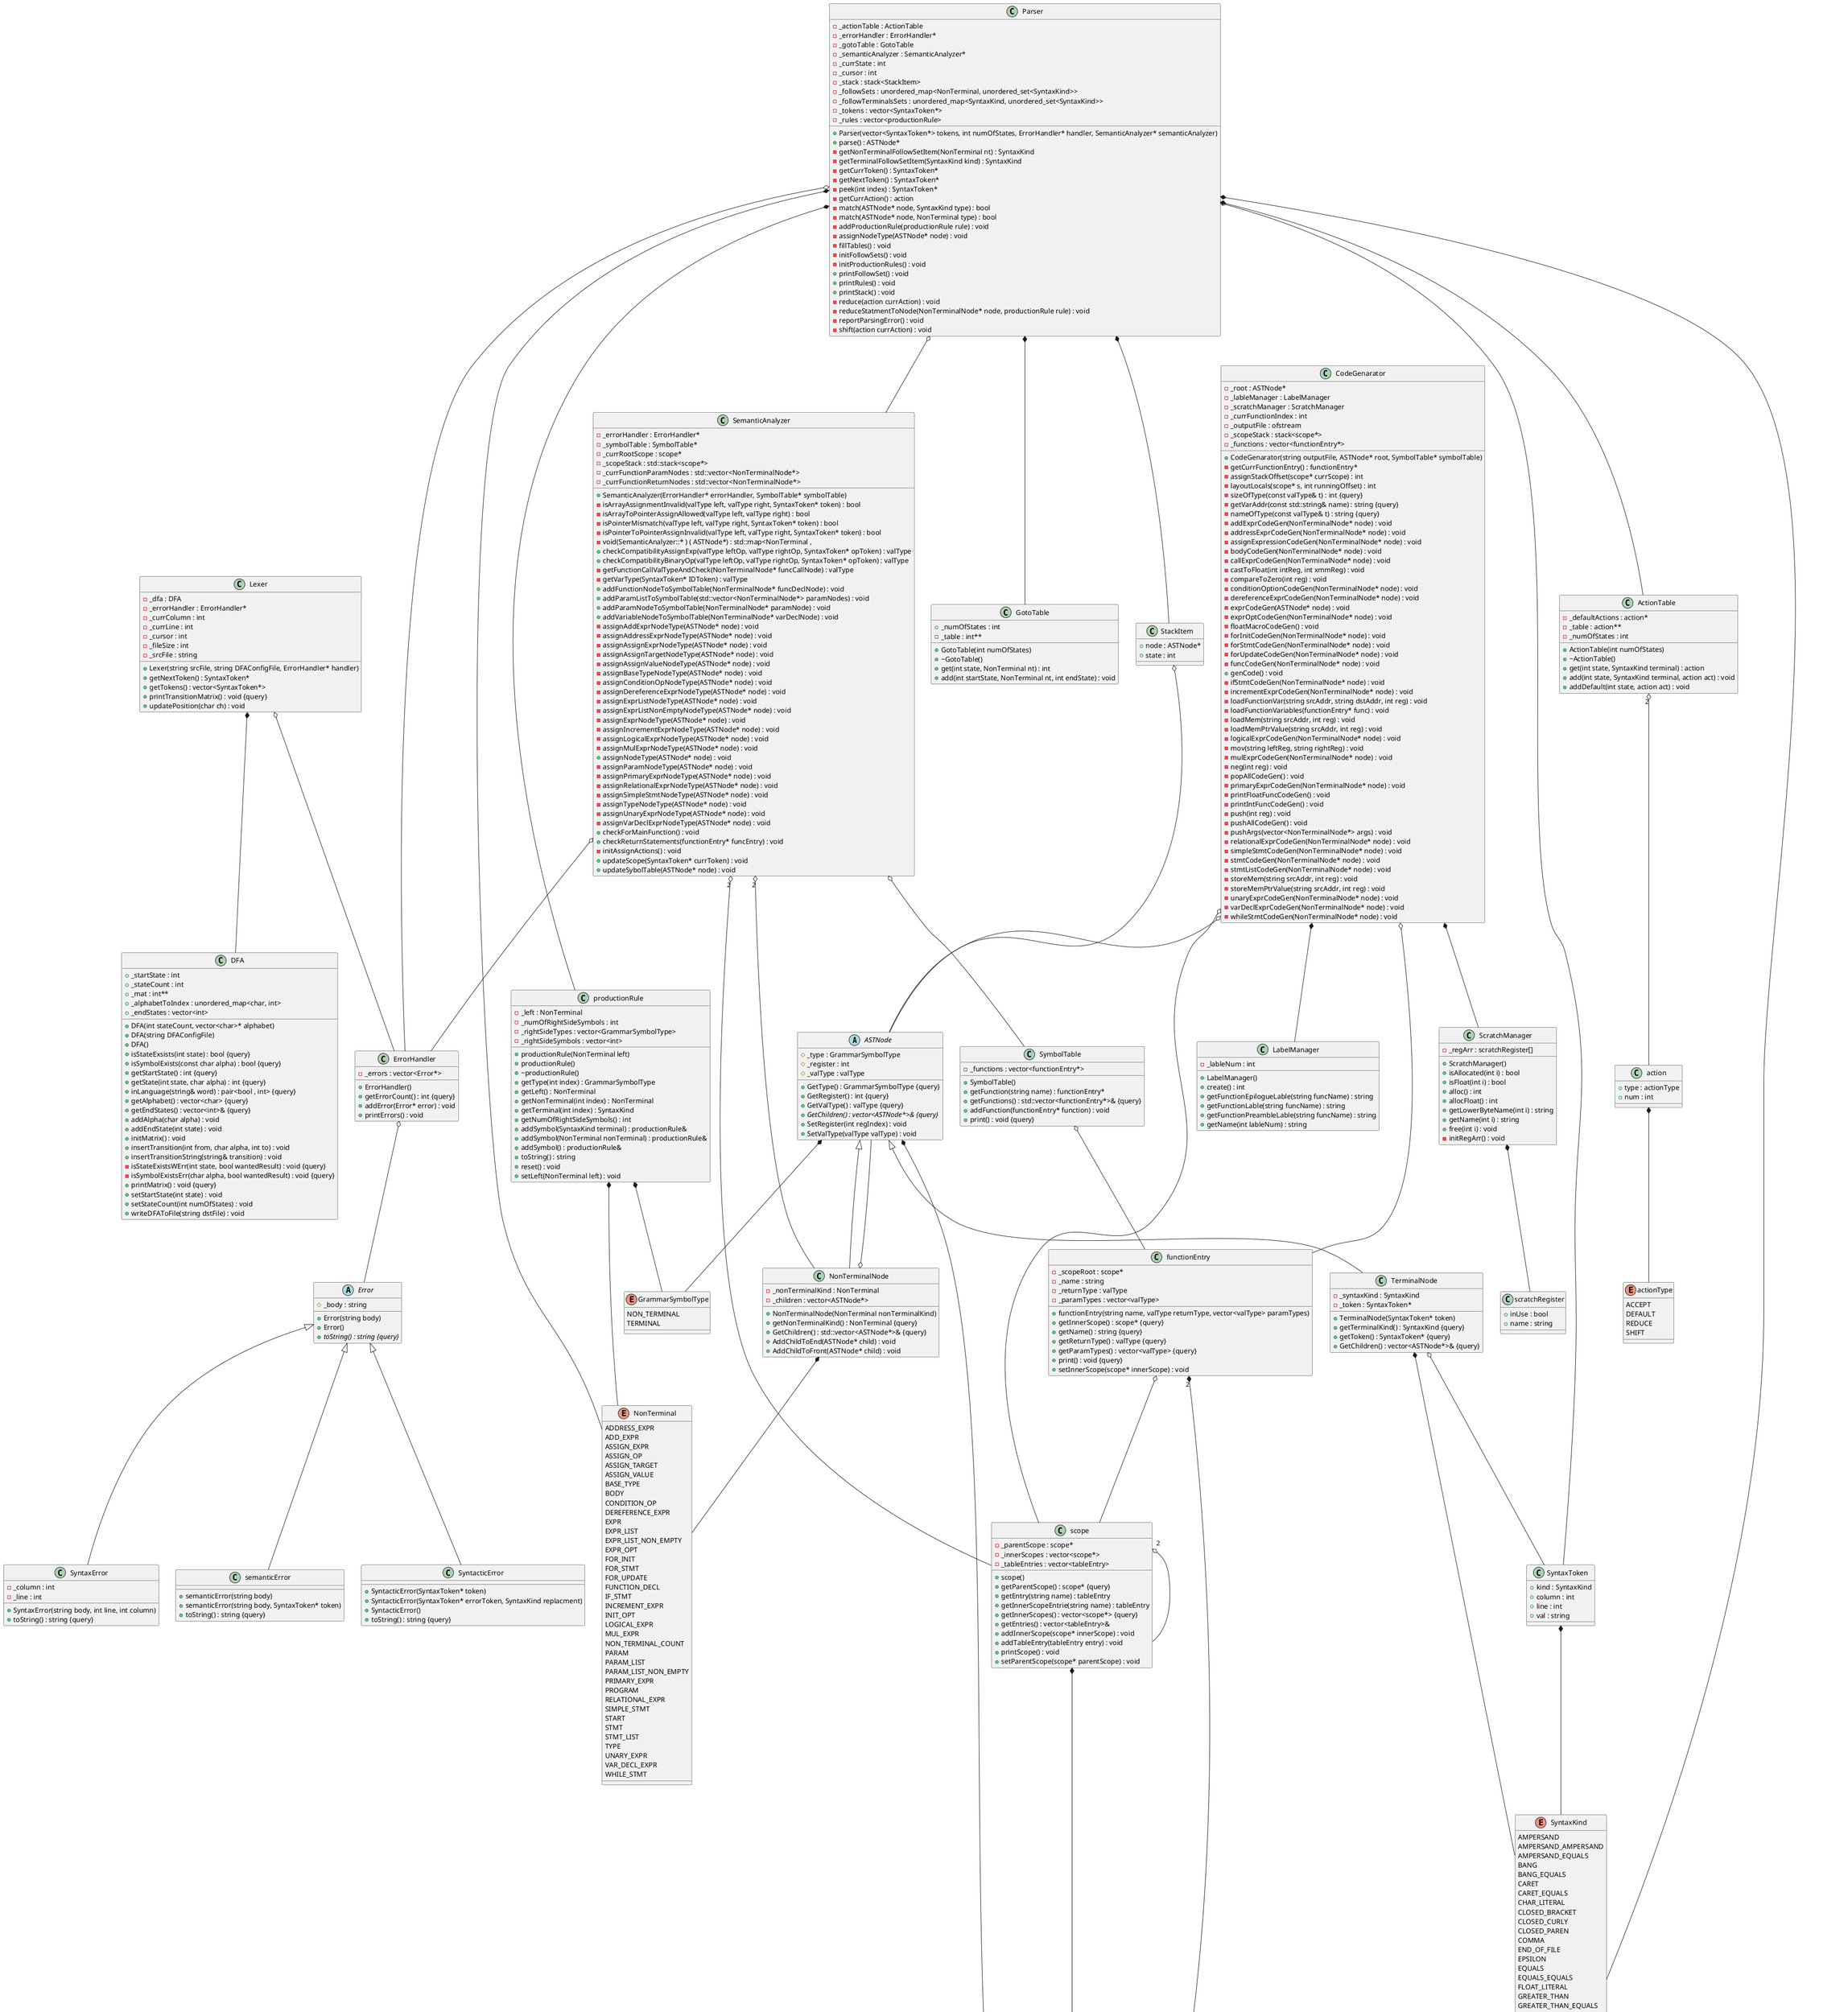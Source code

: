 @startuml





/' Objects '/

abstract class ASTNode {
	+GetType() : GrammarSymbolType {query}
	#_type : GrammarSymbolType
	+GetRegister() : int {query}
	#_register : int
	+GetValType() : valType {query}
	#_valType : valType
	+{abstract} GetChildren() : vector<ASTNode*>& {query}
	+SetRegister(int regIndex) : void
	+SetValType(valType valType) : void
}


class ActionTable {
	+ActionTable(int numOfStates)
	+~ActionTable()
	+get(int state, SyntaxKind terminal) : action
	-_defaultActions : action*
	-_table : action**
	-_numOfStates : int
	+add(int state, SyntaxKind terminal, action act) : void
	+addDefault(int state, action act) : void
}


class CodeGenarator {
	+CodeGenarator(string outputFile, ASTNode* root, SymbolTable* symbolTable)
	-_root : ASTNode*
	-_lableManager : LabelManager
	-_scratchManager : ScratchManager
	-getCurrFunctionEntry() : functionEntry*
	-_currFunctionIndex : int
	-assignStackOffset(scope* currScope) : int
	-layoutLocals(scope* s, int runningOffset) : int
	-sizeOfType(const valType& t) : int {query}
	-_outputFile : ofstream
	-_scopeStack : stack<scope*>
	-getVarAddr(const std::string& name) : string {query}
	-nameOfType(const valType& t) : string {query}
	-_functions : vector<functionEntry*>
	-addExprCodeGen(NonTerminalNode* node) : void
	-addressExprCodeGen(NonTerminalNode* node) : void
	-assignExpressionCodeGen(NonTerminalNode* node) : void
	-bodyCodeGen(NonTerminalNode* node) : void
	-callExprCodeGen(NonTerminalNode* node) : void
	-castToFloat(int intReg, int xmmReg) : void
	-compareToZero(int reg) : void
	-conditionOptionCodeGen(NonTerminalNode* node) : void
	-dereferenceExprCodeGen(NonTerminalNode* node) : void
	-exprCodeGen(ASTNode* node) : void
	-exprOptCodeGen(NonTerminalNode* node) : void
	-floatMacroCodeGen() : void
	-forInitCodeGen(NonTerminalNode* node) : void
	-forStmtCodeGen(NonTerminalNode* node) : void
	-forUpdateCodeGen(NonTerminalNode* node) : void
	-funcCodeGen(NonTerminalNode* node) : void
	+genCode() : void
	-ifStmtCodeGen(NonTerminalNode* node) : void
	-incrementExprCodeGen(NonTerminalNode* node) : void
	-loadFunctionVar(string srcAddr, string dstAddr, int reg) : void
	-loadFunctionVariables(functionEntry* func) : void
	-loadMem(string srcAddr, int reg) : void
	-loadMemPtrValue(string srcAddr, int reg) : void
	-logicalExprCodeGen(NonTerminalNode* node) : void
	-mov(string leftReg, string rightReg) : void
	-mulExprCodeGen(NonTerminalNode* node) : void
	-neg(int reg) : void
	-popAllCodeGen() : void
	-primaryExprCodeGen(NonTerminalNode* node) : void
	-printFloatFuncCodeGen() : void
	-printIntFuncCodeGen() : void
	-push(int reg) : void
	-pushAllCodeGen() : void
	-pushArgs(vector<NonTerminalNode*> args) : void
	-relationalExprCodeGen(NonTerminalNode* node) : void
	-simpleStmtCodeGen(NonTerminalNode* node) : void
	-stmtCodeGen(NonTerminalNode* node) : void
	-stmtListCodeGen(NonTerminalNode* node) : void
	-storeMem(string srcAddr, int reg) : void
	-storeMemPtrValue(string srcAddr, int reg) : void
	-unaryExprCodeGen(NonTerminalNode* node) : void
	-varDeclExprCodeGen(NonTerminalNode* node) : void
	-whileStmtCodeGen(NonTerminalNode* node) : void
}


class DFA {
	+DFA(int stateCount, vector<char>* alphabet)
	+DFA(string DFAConfigFile)
	+DFA()
	+isStateExsists(int state) : bool {query}
	+isSymbolExists(const char alpha) : bool {query}
	+_startState : int
	+_stateCount : int
	+getStartState() : int {query}
	+getState(int state, char alpha) : int {query}
	+_mat : int**
	+inLanguage(string& word) : pair<bool , int> {query}
	+_alphabetToIndex : unordered_map<char, int>
	+getAlphabet() : vector<char> {query}
	+_endStates : vector<int>
	+getEndStates() : vector<int>& {query}
	+addAlpha(char alpha) : void
	+addEndState(int state) : void
	+initMatrix() : void
	+insertTransition(int from, char alpha, int to) : void
	+insertTransitionString(string& transition) : void
	-isStateExistsWErr(int state, bool wantedResult) : void {query}
	-isSymbolExistsErr(char alpha, bool wantedResult) : void {query}
	+printMatrix() : void {query}
	+setStartState(int state) : void
	+setStateCount(int numOfStates) : void
	+writeDFAToFile(string dstFile) : void
}


abstract class Error {
	+Error(string body)
	+Error()
	#_body : string
	+{abstract} toString() : string {query}
}


class ErrorHandler {
	+ErrorHandler()
	+getErrorCount() : int {query}
	-_errors : vector<Error*>
	+addError(Error* error) : void
	+printErrors() : void
}


class GotoTable {
	+GotoTable(int numOfStates)
	+~GotoTable()
	+_numOfStates : int
	+get(int state, NonTerminal nt) : int
	-_table : int**
	+add(int startState, NonTerminal nt, int endState) : void
}


class LabelManager {
	+LabelManager()
	-_lableNum : int
	+create() : int
	+getFunctionEpilogueLable(string funcName) : string
	+getFunctionLable(string funcName) : string
	+getFunctionPreambleLable(string funcName) : string
	+getName(int lableNum) : string
}


class Lexer {
	+Lexer(string srcFile, string DFAConfigFile, ErrorHandler* handler)
	-_dfa : DFA
	-_errorHandler : ErrorHandler*
	+getNextToken() : SyntaxToken*
	-_currColumn : int
	-_currLine : int
	-_cursor : int
	-_fileSize : int
	-_srcFile : string
	+getTokens() : vector<SyntaxToken*>
	+printTransitionMatrix() : void {query}
	+updatePosition(char ch) : void
}


class NonTerminalNode {
	+NonTerminalNode(NonTerminal nonTerminalKind)
	-_nonTerminalKind : NonTerminal
	+getNonTerminalKind() : NonTerminal {query}
	+GetChildren() : std::vector<ASTNode*>& {query}
	-_children : vector<ASTNode*>
	+AddChildToEnd(ASTNode* child) : void
	+AddChildToFront(ASTNode* child) : void
}


class Parser {
	+Parser(vector<SyntaxToken*> tokens, int numOfStates, ErrorHandler* handler, SemanticAnalyzer* semanticAnalyzer)
	+parse() : ASTNode*
	-_actionTable : ActionTable
	-_errorHandler : ErrorHandler*
	-_gotoTable : GotoTable
	-_semanticAnalyzer : SemanticAnalyzer*
	-getNonTerminalFollowSetItem(NonTerminal nt) : SyntaxKind
	-getTerminalFollowSetItem(SyntaxKind kind) : SyntaxKind
	-getCurrToken() : SyntaxToken*
	-getNextToken() : SyntaxToken*
	-peek(int index) : SyntaxToken*
	-getCurrAction() : action
	-match(ASTNode* node, SyntaxKind type) : bool
	-match(ASTNode* node, NonTerminal type) : bool
	-_currState : int
	-_cursor : int
	-_stack : stack<StackItem>
	-_followSets : unordered_map<NonTerminal, unordered_set<SyntaxKind>>
	-_followTerminalsSets : unordered_map<SyntaxKind, unordered_set<SyntaxKind>>
	-_tokens : vector<SyntaxToken*>
	-_rules : vector<productionRule>
	-addProductionRule(productionRule rule) : void
	-assignNodeType(ASTNode* node) : void
	-fillTables() : void
	-initFollowSets() : void
	-initProductionRules() : void
	+printFollowSet() : void
	+printRules() : void
	+printStack() : void
	-reduce(action currAction) : void
	-reduceStatmentToNode(NonTerminalNode* node, productionRule rule) : void
	-reportParsingError() : void
	-shift(action currAction) : void
}


class ScratchManager {
	+ScratchManager()
	+isAllocated(int i) : bool
	+isFloat(int i) : bool
	+alloc() : int
	+allocFloat() : int
	-_regArr : scratchRegister[]
	+getLowerByteName(int i) : string
	+getName(int i) : string
	+free(int i) : void
	-initRegArr() : void
}


class SemanticAnalyzer {
	+SemanticAnalyzer(ErrorHandler* errorHandler, SymbolTable* symbolTable)
	-_errorHandler : ErrorHandler*
	-_symbolTable : SymbolTable*
	-isArrayAssignmentInvalid(valType left, valType right, SyntaxToken* token) : bool
	-isArrayToPointerAssignAllowed(valType left, valType right) : bool
	-isPointerMismatch(valType left, valType right, SyntaxToken* token) : bool
	-isPointerToPointerAssignInvalid(valType left, valType right, SyntaxToken* token) : bool
	-_currRootScope : scope*
	-void(SemanticAnalyzer::* ) ( ASTNode*) : std::map<NonTerminal ,
	-_scopeStack : std::stack<scope*>
	-_currFunctionParamNodes : std::vector<NonTerminalNode*>
	-_currFunctionReturnNodes : std::vector<NonTerminalNode*>
	+checkCompatibilityAssignExp(valType leftOp, valType rightOp, SyntaxToken* opToken) : valType
	+checkCompatibilityBinaryOp(valType leftOp, valType rightOp, SyntaxToken* opToken) : valType
	-getFunctionCallValTypeAndCheck(NonTerminalNode* funcCallNode) : valType
	-getVarType(SyntaxToken* IDToken) : valType
	+addFunctionNodeToSymbolTable(NonTerminalNode* funcDeclNode) : void
	+addParamListToSymbolTable(std::vector<NonTerminalNode*> paramNodes) : void
	+addParamNodeToSymbolTable(NonTerminalNode* paramNode) : void
	+addVariableNodeToSymbolTable(NonTerminalNode* varDeclNode) : void
	-assignAddExprNodeType(ASTNode* node) : void
	-assignAddressExprNodeType(ASTNode* node) : void
	-assignAssignExprNodeType(ASTNode* node) : void
	-assignAssignTargetNodeType(ASTNode* node) : void
	-assignAssignValueNodeType(ASTNode* node) : void
	-assignBaseTypeNodeType(ASTNode* node) : void
	-assignConditionOpNodeType(ASTNode* node) : void
	-assignDereferenceExprNodeType(ASTNode* node) : void
	-assignExprListNodeType(ASTNode* node) : void
	-assignExprListNonEmptyNodeType(ASTNode* node) : void
	-assignExprNodeType(ASTNode* node) : void
	-assignIncrementExprNodeType(ASTNode* node) : void
	-assignLogicalExprNodeType(ASTNode* node) : void
	-assignMulExprNodeType(ASTNode* node) : void
	+assignNodeType(ASTNode* node) : void
	-assignParamNodeType(ASTNode* node) : void
	-assignPrimaryExprNodeType(ASTNode* node) : void
	-assignRelationalExprNodeType(ASTNode* node) : void
	-assignSimpleStmtNodeType(ASTNode* node) : void
	-assignTypeNodeType(ASTNode* node) : void
	-assignUnaryExprNodeType(ASTNode* node) : void
	-assignVarDeclExprNodeType(ASTNode* node) : void
	+checkForMainFunction() : void
	+checkReturnStatements(functionEntry* funcEntry) : void
	-initAssignActions() : void
	+updateScope(SyntaxToken* currToken) : void
	+updateSybolTable(ASTNode* node) : void
}


class SymbolTable {
	+SymbolTable()
	+getFunction(string name) : functionEntry*
	+getFunctions() : std::vector<functionEntry*>& {query}
	-_functions : vector<functionEntry*>
	+addFunction(functionEntry* function) : void
	+print() : void {query}
}


class SyntacticError {
	+SyntacticError(SyntaxToken* token)
	+SyntacticError(SyntaxToken* errorToken, SyntaxKind replacment)
	+SyntacticError()
	+toString() : string {query}
}


class SyntaxError {
	+SyntaxError(string body, int line, int column)
	-_column : int
	-_line : int
	+toString() : string {query}
}


class TerminalNode {
	+TerminalNode(SyntaxToken* token)
	-_syntaxKind : SyntaxKind
	+getTerminalKind() : SyntaxKind {query}
	-_token : SyntaxToken*
	+getToken() : SyntaxToken* {query}
	+GetChildren() : vector<ASTNode*>& {query}
}


class functionEntry {
	+functionEntry(string name, valType returnType, vector<valType> paramTypes)
	-_scopeRoot : scope*
	+getInnerScope() : scope* {query}
	-_name : string
	+getName() : string {query}
	-_returnType : valType
	+getReturnType() : valType {query}
	-_paramTypes : vector<valType>
	+getParamTypes() : vector<valType> {query}
	+print() : void {query}
	+setInnerScope(scope* innerScope) : void
}


class productionRule {
	+productionRule(NonTerminal left)
	+productionRule()
	+~productionRule()
	+getType(int index) : GrammarSymbolType
	-_left : NonTerminal
	+getLeft() : NonTerminal
	+getNonTerminal(int index) : NonTerminal
	+getTerminal(int index) : SyntaxKind
	-_numOfRightSideSymbols : int
	+getNumOfRightSideSymbols() : int
	+addSymbol(SyntaxKind terminal) : productionRule&
	+addSymbol(NonTerminal nonTerminal) : productionRule&
	+addSymbol() : productionRule&
	+toString() : string
	-_rightSideTypes : vector<GrammarSymbolType>
	-_rightSideSymbols : vector<int>
	+reset() : void
	+setLeft(NonTerminal left) : void
}


class scope {
	+scope()
	-_parentScope : scope*
	+getParentScope() : scope* {query}
	+getEntry(string name) : tableEntry
	+getInnerScopeEntrie(string name) : tableEntry
	-_innerScopes : vector<scope*>
	+getInnerScopes() : vector<scope*> {query}
	-_tableEntries : vector<tableEntry>
	+getEntries() : vector<tableEntry>&
	+addInnerScope(scope* innerScope) : void
	+addTableEntry(tableEntry entry) : void
	+printScope() : void
	+setParentScope(scope* parentScope) : void
}


class semanticError {
	+semanticError(string body)
	+semanticError(string body, SyntaxToken* token)
	+toString() : string {query}
}


enum GrammarSymbolType {
	NON_TERMINAL
	TERMINAL
}


enum NonTerminal {
	ADDRESS_EXPR
	ADD_EXPR
	ASSIGN_EXPR
	ASSIGN_OP
	ASSIGN_TARGET
	ASSIGN_VALUE
	BASE_TYPE
	BODY
	CONDITION_OP
	DEREFERENCE_EXPR
	EXPR
	EXPR_LIST
	EXPR_LIST_NON_EMPTY
	EXPR_OPT
	FOR_INIT
	FOR_STMT
	FOR_UPDATE
	FUNCTION_DECL
	IF_STMT
	INCREMENT_EXPR
	INIT_OPT
	LOGICAL_EXPR
	MUL_EXPR
	NON_TERMINAL_COUNT
	PARAM
	PARAM_LIST
	PARAM_LIST_NON_EMPTY
	PRIMARY_EXPR
	PROGRAM
	RELATIONAL_EXPR
	SIMPLE_STMT
	START
	STMT
	STMT_LIST
	TYPE
	UNARY_EXPR
	VAR_DECL_EXPR
	WHILE_STMT
}


enum SyntaxKind {
	AMPERSAND
	AMPERSAND_AMPERSAND
	AMPERSAND_EQUALS
	BANG
	BANG_EQUALS
	CARET
	CARET_EQUALS
	CHAR_LITERAL
	CLOSED_BRACKET
	CLOSED_CURLY
	CLOSED_PAREN
	COMMA
	END_OF_FILE
	EPSILON
	EQUALS
	EQUALS_EQUALS
	FLOAT_LITERAL
	GREATER_THAN
	GREATER_THAN_EQUALS
	IDENTIFIER
	INTEGER_LITERAL
	KEYWORD_CHAR
	KEYWORD_ELSE
	KEYWORD_FLOAT
	KEYWORD_FN
	KEYWORD_FOR
	KEYWORD_IF
	KEYWORD_INT
	KEYWORD_RET
	KEYWORD_WHILE
	LESS_THAN
	LESS_THAN_EQUALS
	MINUS
	MINUS_EQUALS
	MINUS_MINUS
	OPEN_BRACKET
	OPEN_CURLY
	OPEN_PAREN
	PIPE
	PIPE_EQUALS
	PIPE_PIPE
	PLUS
	PLUS_EQUALS
	PLUS_PLUS
	RIGHT_ARROW
	SEMICOLON
	SLASH
	SLASH_EQUALS
	STAR
	STAR_EQUALS
	STRING_LITERAL
	SYNTAX_KIND_COUNT
	TILDE
	TILDE_EQUALS
	UNEXPECTED_TOKEN
}


enum actionType {
	ACCEPT
	DEFAULT
	REDUCE
	SHIFT
}


enum baseType {
	CHAR
	FLOAT
	INT
	UNDIFINED
}


class StackItem {
	+node : ASTNode*
	+state : int
}


class SyntaxToken {
	+kind : SyntaxKind
	+column : int
	+line : int
	+val : string
}


class action {
	+type : actionType
	+num : int
}


class scratchRegister {
	+inUse : bool
	+name : string
}


class tableEntry {
	+isInitialized : bool
	+offset : int
	+addr : string
	+name : string
	+type : valType
}


class valType {
	+type : baseType
	+isArray : bool
	+isPointer : bool
	+size : int
}





/' Inheritance relationships '/

ASTNode <|-- NonTerminalNode


ASTNode <|-- TerminalNode


Error <|-- SyntacticError


Error <|-- SyntaxError


Error <|-- semanticError





/' Aggregation relationships '/

ASTNode *-- GrammarSymbolType


ASTNode *-- valType


ActionTable "2" o-- action


CodeGenarator o-- ASTNode


CodeGenarator *-- LabelManager


CodeGenarator *-- ScratchManager


CodeGenarator o-- functionEntry


CodeGenarator o-- scope


ErrorHandler o-- Error


Lexer *-- DFA


Lexer o-- ErrorHandler


NonTerminalNode o-- ASTNode


NonTerminalNode *-- NonTerminal


Parser *-- ActionTable


Parser o-- ErrorHandler


Parser *-- GotoTable


Parser *-- NonTerminal


Parser o-- SemanticAnalyzer


Parser *-- StackItem


Parser *-- SyntaxKind


Parser o-- SyntaxToken


Parser *-- productionRule


ScratchManager *-- scratchRegister


SemanticAnalyzer o-- ErrorHandler


SemanticAnalyzer "2" o-- NonTerminalNode


SemanticAnalyzer o-- SymbolTable


SemanticAnalyzer "2" o-- scope


StackItem o-- ASTNode


SymbolTable o-- functionEntry


SyntaxToken *-- SyntaxKind


TerminalNode *-- SyntaxKind


TerminalNode o-- SyntaxToken


action *-- actionType


functionEntry o-- scope


functionEntry "2" *-- valType


productionRule *-- GrammarSymbolType


productionRule *-- NonTerminal


scope "2" o-- scope


scope *-- tableEntry


tableEntry *-- valType


valType *-- baseType






/' Nested objects '/



@enduml
